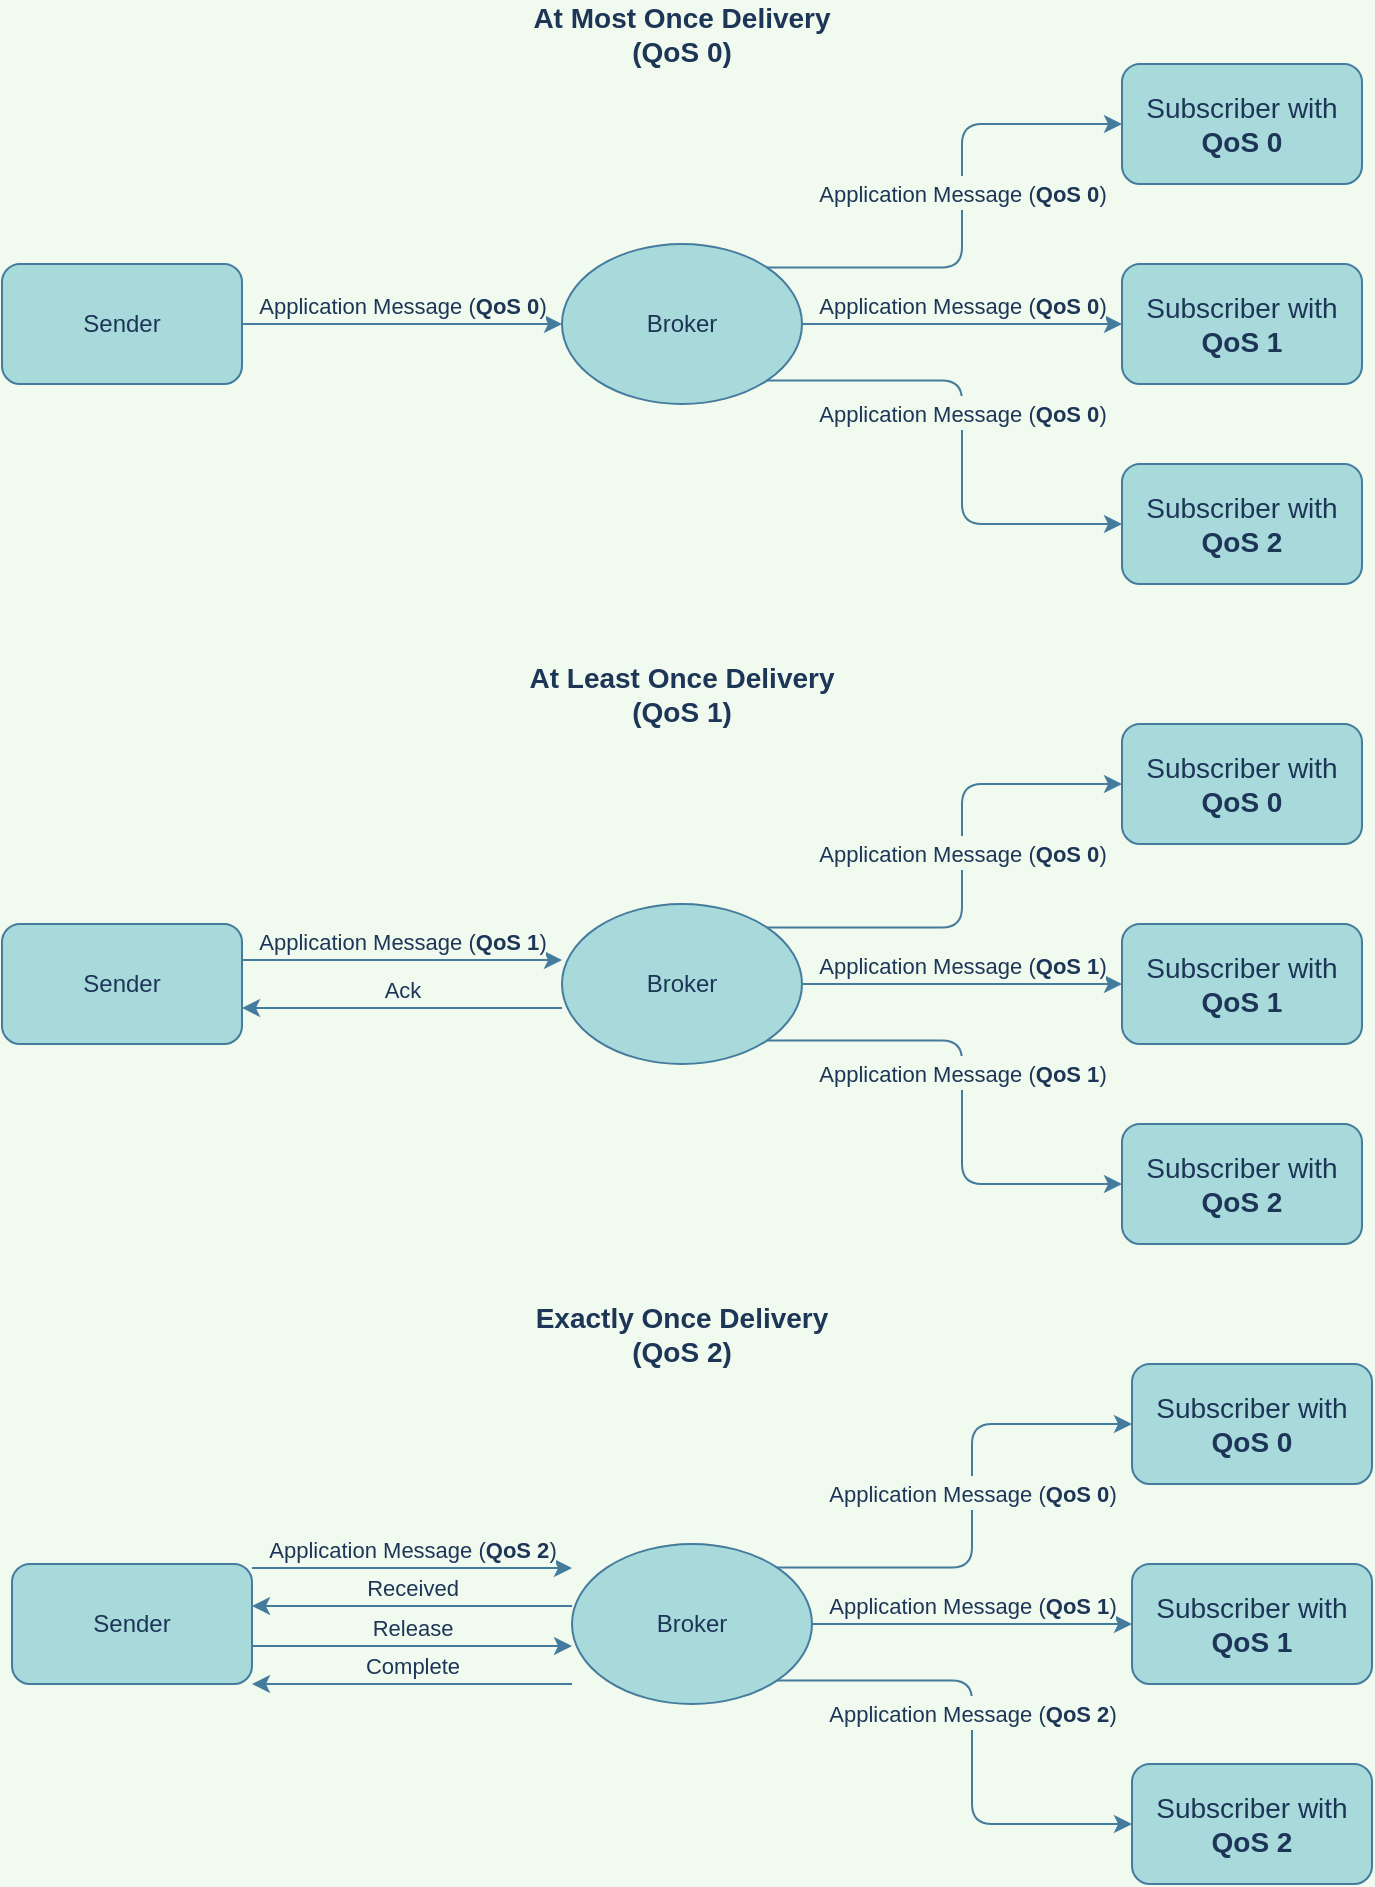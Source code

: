 <mxfile version="15.8.7" type="device"><diagram id="SVGht8b0l1IE27iYzr0j" name="Page-1"><mxGraphModel dx="2048" dy="1211" grid="1" gridSize="10" guides="1" tooltips="1" connect="1" arrows="1" fold="1" page="1" pageScale="1" pageWidth="850" pageHeight="1100" background="#F1FAEE" math="0" shadow="0"><root><mxCell id="0"/><mxCell id="1" parent="0"/><mxCell id="Btsh_bB3wv8Gp72E2bNn-3" value="Application Message (&lt;b&gt;QoS 0&lt;/b&gt;)" style="edgeStyle=orthogonalEdgeStyle;orthogonalLoop=1;jettySize=auto;html=1;entryX=0;entryY=0.5;entryDx=0;entryDy=0;verticalAlign=bottom;labelBackgroundColor=#F1FAEE;strokeColor=#457B9D;fontColor=#1D3557;" edge="1" parent="1" source="Btsh_bB3wv8Gp72E2bNn-1" target="Btsh_bB3wv8Gp72E2bNn-2"><mxGeometry relative="1" as="geometry"/></mxCell><mxCell id="Btsh_bB3wv8Gp72E2bNn-1" value="Sender" style="whiteSpace=wrap;html=1;fillColor=#A8DADC;strokeColor=#457B9D;fontColor=#1D3557;rounded=1;" vertex="1" parent="1"><mxGeometry x="80" y="170" width="120" height="60" as="geometry"/></mxCell><mxCell id="Btsh_bB3wv8Gp72E2bNn-17" value="&lt;span style=&quot;font-size: 11px&quot;&gt;Application Message (&lt;b&gt;QoS 0&lt;/b&gt;)&lt;/span&gt;" style="edgeStyle=orthogonalEdgeStyle;orthogonalLoop=1;jettySize=auto;html=1;exitX=1;exitY=0;exitDx=0;exitDy=0;entryX=0;entryY=0.5;entryDx=0;entryDy=0;fontSize=14;verticalAlign=bottom;labelBackgroundColor=#F1FAEE;strokeColor=#457B9D;fontColor=#1D3557;" edge="1" parent="1" source="Btsh_bB3wv8Gp72E2bNn-2" target="Btsh_bB3wv8Gp72E2bNn-12"><mxGeometry relative="1" as="geometry"/></mxCell><mxCell id="Btsh_bB3wv8Gp72E2bNn-18" style="edgeStyle=orthogonalEdgeStyle;orthogonalLoop=1;jettySize=auto;html=1;entryX=0;entryY=0.5;entryDx=0;entryDy=0;fontSize=14;labelBackgroundColor=#F1FAEE;strokeColor=#457B9D;fontColor=#1D3557;" edge="1" parent="1" source="Btsh_bB3wv8Gp72E2bNn-2" target="Btsh_bB3wv8Gp72E2bNn-15"><mxGeometry relative="1" as="geometry"/></mxCell><mxCell id="Btsh_bB3wv8Gp72E2bNn-20" value="&lt;span style=&quot;font-size: 11px&quot;&gt;Application Message (&lt;b&gt;QoS 0&lt;/b&gt;)&lt;/span&gt;" style="edgeLabel;html=1;align=center;verticalAlign=bottom;resizable=0;points=[];fontSize=14;labelBackgroundColor=#F1FAEE;fontColor=#1D3557;rounded=1;" vertex="1" connectable="0" parent="Btsh_bB3wv8Gp72E2bNn-18"><mxGeometry x="0.175" y="3" relative="1" as="geometry"><mxPoint x="-14" y="3" as="offset"/></mxGeometry></mxCell><mxCell id="Btsh_bB3wv8Gp72E2bNn-19" value="&lt;span style=&quot;font-size: 11px&quot;&gt;Application Message (&lt;b&gt;QoS 0&lt;/b&gt;)&lt;/span&gt;" style="edgeStyle=orthogonalEdgeStyle;orthogonalLoop=1;jettySize=auto;html=1;exitX=1;exitY=1;exitDx=0;exitDy=0;entryX=0;entryY=0.5;entryDx=0;entryDy=0;fontSize=14;verticalAlign=bottom;labelBackgroundColor=#F1FAEE;strokeColor=#457B9D;fontColor=#1D3557;" edge="1" parent="1" source="Btsh_bB3wv8Gp72E2bNn-2" target="Btsh_bB3wv8Gp72E2bNn-16"><mxGeometry relative="1" as="geometry"/></mxCell><mxCell id="Btsh_bB3wv8Gp72E2bNn-2" value="Broker" style="ellipse;whiteSpace=wrap;html=1;fillColor=#A8DADC;strokeColor=#457B9D;fontColor=#1D3557;rounded=1;" vertex="1" parent="1"><mxGeometry x="360" y="160" width="120" height="80" as="geometry"/></mxCell><mxCell id="Btsh_bB3wv8Gp72E2bNn-4" value="At Most Once Delivery (QoS 0)" style="text;html=1;strokeColor=none;fillColor=none;align=center;verticalAlign=middle;whiteSpace=wrap;fontStyle=1;fontSize=14;fontColor=#1D3557;rounded=1;" vertex="1" parent="1"><mxGeometry x="340" y="40" width="160" height="30" as="geometry"/></mxCell><mxCell id="Btsh_bB3wv8Gp72E2bNn-12" value="Subscriber with &lt;b&gt;QoS 0&lt;/b&gt;" style="whiteSpace=wrap;html=1;fontSize=14;fillColor=#A8DADC;strokeColor=#457B9D;fontColor=#1D3557;rounded=1;" vertex="1" parent="1"><mxGeometry x="640" y="70" width="120" height="60" as="geometry"/></mxCell><mxCell id="Btsh_bB3wv8Gp72E2bNn-15" value="Subscriber with &lt;b&gt;QoS 1&lt;/b&gt;" style="whiteSpace=wrap;html=1;fontSize=14;fillColor=#A8DADC;strokeColor=#457B9D;fontColor=#1D3557;rounded=1;" vertex="1" parent="1"><mxGeometry x="640" y="170" width="120" height="60" as="geometry"/></mxCell><mxCell id="Btsh_bB3wv8Gp72E2bNn-16" value="Subscriber with &lt;b&gt;QoS 2&lt;/b&gt;" style="whiteSpace=wrap;html=1;fontSize=14;fillColor=#A8DADC;strokeColor=#457B9D;fontColor=#1D3557;rounded=1;" vertex="1" parent="1"><mxGeometry x="640" y="270" width="120" height="60" as="geometry"/></mxCell><mxCell id="Btsh_bB3wv8Gp72E2bNn-21" value="Application Message (&lt;b&gt;QoS 1&lt;/b&gt;)" style="edgeStyle=orthogonalEdgeStyle;orthogonalLoop=1;jettySize=auto;html=1;entryX=0;entryY=0.5;entryDx=0;entryDy=0;verticalAlign=bottom;labelBackgroundColor=#F1FAEE;strokeColor=#457B9D;fontColor=#1D3557;" edge="1" parent="1"><mxGeometry relative="1" as="geometry"><mxPoint x="200" y="518" as="sourcePoint"/><mxPoint x="360" y="518" as="targetPoint"/></mxGeometry></mxCell><mxCell id="Btsh_bB3wv8Gp72E2bNn-22" value="Sender" style="whiteSpace=wrap;html=1;fillColor=#A8DADC;strokeColor=#457B9D;fontColor=#1D3557;rounded=1;" vertex="1" parent="1"><mxGeometry x="80" y="500" width="120" height="60" as="geometry"/></mxCell><mxCell id="Btsh_bB3wv8Gp72E2bNn-23" value="&lt;span style=&quot;font-size: 11px&quot;&gt;Application Message (&lt;b&gt;QoS 0&lt;/b&gt;)&lt;/span&gt;" style="edgeStyle=orthogonalEdgeStyle;orthogonalLoop=1;jettySize=auto;html=1;exitX=1;exitY=0;exitDx=0;exitDy=0;entryX=0;entryY=0.5;entryDx=0;entryDy=0;fontSize=14;verticalAlign=bottom;labelBackgroundColor=#F1FAEE;strokeColor=#457B9D;fontColor=#1D3557;" edge="1" source="Btsh_bB3wv8Gp72E2bNn-27" target="Btsh_bB3wv8Gp72E2bNn-29" parent="1"><mxGeometry relative="1" as="geometry"/></mxCell><mxCell id="Btsh_bB3wv8Gp72E2bNn-24" style="edgeStyle=orthogonalEdgeStyle;orthogonalLoop=1;jettySize=auto;html=1;entryX=0;entryY=0.5;entryDx=0;entryDy=0;fontSize=14;labelBackgroundColor=#F1FAEE;strokeColor=#457B9D;fontColor=#1D3557;" edge="1" source="Btsh_bB3wv8Gp72E2bNn-27" target="Btsh_bB3wv8Gp72E2bNn-30" parent="1"><mxGeometry relative="1" as="geometry"/></mxCell><mxCell id="Btsh_bB3wv8Gp72E2bNn-25" value="&lt;span style=&quot;font-size: 11px&quot;&gt;Application Message (&lt;b&gt;QoS 1&lt;/b&gt;)&lt;/span&gt;" style="edgeLabel;html=1;align=center;verticalAlign=bottom;resizable=0;points=[];fontSize=14;labelBackgroundColor=#F1FAEE;fontColor=#1D3557;rounded=1;" vertex="1" connectable="0" parent="Btsh_bB3wv8Gp72E2bNn-24"><mxGeometry x="0.175" y="3" relative="1" as="geometry"><mxPoint x="-14" y="3" as="offset"/></mxGeometry></mxCell><mxCell id="Btsh_bB3wv8Gp72E2bNn-26" value="&lt;span style=&quot;font-size: 11px&quot;&gt;Application Message (&lt;b&gt;QoS 1&lt;/b&gt;)&lt;/span&gt;" style="edgeStyle=orthogonalEdgeStyle;orthogonalLoop=1;jettySize=auto;html=1;exitX=1;exitY=1;exitDx=0;exitDy=0;entryX=0;entryY=0.5;entryDx=0;entryDy=0;fontSize=14;verticalAlign=bottom;labelBackgroundColor=#F1FAEE;strokeColor=#457B9D;fontColor=#1D3557;" edge="1" source="Btsh_bB3wv8Gp72E2bNn-27" target="Btsh_bB3wv8Gp72E2bNn-31" parent="1"><mxGeometry relative="1" as="geometry"/></mxCell><mxCell id="Btsh_bB3wv8Gp72E2bNn-43" value="Ack" style="edgeStyle=orthogonalEdgeStyle;orthogonalLoop=1;jettySize=auto;html=1;entryX=1;entryY=0.5;entryDx=0;entryDy=0;fontSize=11;verticalAlign=bottom;labelBackgroundColor=#F1FAEE;strokeColor=#457B9D;fontColor=#1D3557;" edge="1" parent="1"><mxGeometry relative="1" as="geometry"><mxPoint x="360" y="542" as="sourcePoint"/><mxPoint x="200" y="542" as="targetPoint"/></mxGeometry></mxCell><mxCell id="Btsh_bB3wv8Gp72E2bNn-27" value="Broker" style="ellipse;whiteSpace=wrap;html=1;fillColor=#A8DADC;strokeColor=#457B9D;fontColor=#1D3557;rounded=1;" vertex="1" parent="1"><mxGeometry x="360" y="490" width="120" height="80" as="geometry"/></mxCell><mxCell id="Btsh_bB3wv8Gp72E2bNn-28" value="At Least Once Delivery (QoS 1)" style="text;html=1;strokeColor=none;fillColor=none;align=center;verticalAlign=middle;whiteSpace=wrap;fontStyle=1;fontSize=14;fontColor=#1D3557;rounded=1;" vertex="1" parent="1"><mxGeometry x="340" y="370" width="160" height="30" as="geometry"/></mxCell><mxCell id="Btsh_bB3wv8Gp72E2bNn-29" value="Subscriber with &lt;b&gt;QoS 0&lt;/b&gt;" style="whiteSpace=wrap;html=1;fontSize=14;fillColor=#A8DADC;strokeColor=#457B9D;fontColor=#1D3557;rounded=1;" vertex="1" parent="1"><mxGeometry x="640" y="400" width="120" height="60" as="geometry"/></mxCell><mxCell id="Btsh_bB3wv8Gp72E2bNn-30" value="Subscriber with &lt;b&gt;QoS 1&lt;/b&gt;" style="whiteSpace=wrap;html=1;fontSize=14;fillColor=#A8DADC;strokeColor=#457B9D;fontColor=#1D3557;rounded=1;" vertex="1" parent="1"><mxGeometry x="640" y="500" width="120" height="60" as="geometry"/></mxCell><mxCell id="Btsh_bB3wv8Gp72E2bNn-31" value="Subscriber with &lt;b&gt;QoS 2&lt;/b&gt;" style="whiteSpace=wrap;html=1;fontSize=14;fillColor=#A8DADC;strokeColor=#457B9D;fontColor=#1D3557;rounded=1;" vertex="1" parent="1"><mxGeometry x="640" y="600" width="120" height="60" as="geometry"/></mxCell><mxCell id="Btsh_bB3wv8Gp72E2bNn-32" value="Application Message (&lt;b&gt;QoS 2&lt;/b&gt;)" style="edgeStyle=orthogonalEdgeStyle;orthogonalLoop=1;jettySize=auto;html=1;entryX=0;entryY=0.5;entryDx=0;entryDy=0;verticalAlign=bottom;labelBackgroundColor=#F1FAEE;strokeColor=#457B9D;fontColor=#1D3557;" edge="1" parent="1"><mxGeometry relative="1" as="geometry"><mxPoint x="205" y="822" as="sourcePoint"/><mxPoint x="365" y="822" as="targetPoint"/></mxGeometry></mxCell><mxCell id="Btsh_bB3wv8Gp72E2bNn-48" value="Release" style="edgeStyle=orthogonalEdgeStyle;orthogonalLoop=1;jettySize=auto;html=1;entryX=0;entryY=0.5;entryDx=0;entryDy=0;fontSize=11;verticalAlign=bottom;labelBackgroundColor=#F1FAEE;strokeColor=#457B9D;fontColor=#1D3557;" edge="1" parent="1"><mxGeometry relative="1" as="geometry"><mxPoint x="205" y="861" as="sourcePoint"/><mxPoint x="365" y="861" as="targetPoint"/></mxGeometry></mxCell><mxCell id="Btsh_bB3wv8Gp72E2bNn-33" value="Sender" style="whiteSpace=wrap;html=1;fillColor=#A8DADC;strokeColor=#457B9D;fontColor=#1D3557;rounded=1;" vertex="1" parent="1"><mxGeometry x="85" y="820" width="120" height="60" as="geometry"/></mxCell><mxCell id="Btsh_bB3wv8Gp72E2bNn-34" value="&lt;span style=&quot;font-size: 11px&quot;&gt;Application Message (&lt;b&gt;QoS 0&lt;/b&gt;)&lt;/span&gt;" style="edgeStyle=orthogonalEdgeStyle;orthogonalLoop=1;jettySize=auto;html=1;exitX=1;exitY=0;exitDx=0;exitDy=0;entryX=0;entryY=0.5;entryDx=0;entryDy=0;fontSize=14;verticalAlign=bottom;labelBackgroundColor=#F1FAEE;strokeColor=#457B9D;fontColor=#1D3557;" edge="1" source="Btsh_bB3wv8Gp72E2bNn-38" target="Btsh_bB3wv8Gp72E2bNn-40" parent="1"><mxGeometry relative="1" as="geometry"/></mxCell><mxCell id="Btsh_bB3wv8Gp72E2bNn-35" style="edgeStyle=orthogonalEdgeStyle;orthogonalLoop=1;jettySize=auto;html=1;entryX=0;entryY=0.5;entryDx=0;entryDy=0;fontSize=14;labelBackgroundColor=#F1FAEE;strokeColor=#457B9D;fontColor=#1D3557;" edge="1" source="Btsh_bB3wv8Gp72E2bNn-38" target="Btsh_bB3wv8Gp72E2bNn-41" parent="1"><mxGeometry relative="1" as="geometry"/></mxCell><mxCell id="Btsh_bB3wv8Gp72E2bNn-36" value="&lt;span style=&quot;font-size: 11px&quot;&gt;Application Message (&lt;b&gt;QoS 1&lt;/b&gt;)&lt;/span&gt;" style="edgeLabel;html=1;align=center;verticalAlign=bottom;resizable=0;points=[];fontSize=14;labelBackgroundColor=#F1FAEE;fontColor=#1D3557;rounded=1;" vertex="1" connectable="0" parent="Btsh_bB3wv8Gp72E2bNn-35"><mxGeometry x="0.175" y="3" relative="1" as="geometry"><mxPoint x="-14" y="3" as="offset"/></mxGeometry></mxCell><mxCell id="Btsh_bB3wv8Gp72E2bNn-37" value="&lt;span style=&quot;font-size: 11px&quot;&gt;Application Message (&lt;b&gt;QoS 2&lt;/b&gt;)&lt;/span&gt;" style="edgeStyle=orthogonalEdgeStyle;orthogonalLoop=1;jettySize=auto;html=1;exitX=1;exitY=1;exitDx=0;exitDy=0;entryX=0;entryY=0.5;entryDx=0;entryDy=0;fontSize=14;verticalAlign=bottom;labelBackgroundColor=#F1FAEE;strokeColor=#457B9D;fontColor=#1D3557;" edge="1" source="Btsh_bB3wv8Gp72E2bNn-38" target="Btsh_bB3wv8Gp72E2bNn-42" parent="1"><mxGeometry relative="1" as="geometry"/></mxCell><mxCell id="Btsh_bB3wv8Gp72E2bNn-45" value="Received" style="edgeStyle=orthogonalEdgeStyle;orthogonalLoop=1;jettySize=auto;html=1;entryX=1;entryY=0.5;entryDx=0;entryDy=0;fontSize=11;verticalAlign=bottom;labelBackgroundColor=#F1FAEE;strokeColor=#457B9D;fontColor=#1D3557;" edge="1" parent="1"><mxGeometry relative="1" as="geometry"><mxPoint x="365" y="841" as="sourcePoint"/><mxPoint x="205" y="841" as="targetPoint"/></mxGeometry></mxCell><mxCell id="Btsh_bB3wv8Gp72E2bNn-38" value="Broker" style="ellipse;whiteSpace=wrap;html=1;fillColor=#A8DADC;strokeColor=#457B9D;fontColor=#1D3557;rounded=1;" vertex="1" parent="1"><mxGeometry x="365" y="810" width="120" height="80" as="geometry"/></mxCell><mxCell id="Btsh_bB3wv8Gp72E2bNn-39" value="Exactly Once Delivery (QoS 2)" style="text;html=1;strokeColor=none;fillColor=none;align=center;verticalAlign=middle;whiteSpace=wrap;fontStyle=1;fontSize=14;fontColor=#1D3557;rounded=1;" vertex="1" parent="1"><mxGeometry x="340" y="690" width="160" height="30" as="geometry"/></mxCell><mxCell id="Btsh_bB3wv8Gp72E2bNn-40" value="Subscriber with &lt;b&gt;QoS 0&lt;/b&gt;" style="whiteSpace=wrap;html=1;fontSize=14;fillColor=#A8DADC;strokeColor=#457B9D;fontColor=#1D3557;rounded=1;" vertex="1" parent="1"><mxGeometry x="645" y="720" width="120" height="60" as="geometry"/></mxCell><mxCell id="Btsh_bB3wv8Gp72E2bNn-41" value="Subscriber with &lt;b&gt;QoS 1&lt;/b&gt;" style="whiteSpace=wrap;html=1;fontSize=14;fillColor=#A8DADC;strokeColor=#457B9D;fontColor=#1D3557;rounded=1;" vertex="1" parent="1"><mxGeometry x="645" y="820" width="120" height="60" as="geometry"/></mxCell><mxCell id="Btsh_bB3wv8Gp72E2bNn-42" value="Subscriber with &lt;b&gt;QoS 2&lt;/b&gt;" style="whiteSpace=wrap;html=1;fontSize=14;fillColor=#A8DADC;strokeColor=#457B9D;fontColor=#1D3557;rounded=1;" vertex="1" parent="1"><mxGeometry x="645" y="920" width="120" height="60" as="geometry"/></mxCell><mxCell id="Btsh_bB3wv8Gp72E2bNn-49" value="Complete" style="edgeStyle=orthogonalEdgeStyle;orthogonalLoop=1;jettySize=auto;html=1;entryX=1;entryY=0.5;entryDx=0;entryDy=0;fontSize=11;verticalAlign=bottom;labelBackgroundColor=#F1FAEE;strokeColor=#457B9D;fontColor=#1D3557;" edge="1" parent="1"><mxGeometry relative="1" as="geometry"><mxPoint x="365" y="880" as="sourcePoint"/><mxPoint x="205" y="880" as="targetPoint"/></mxGeometry></mxCell></root></mxGraphModel></diagram></mxfile>